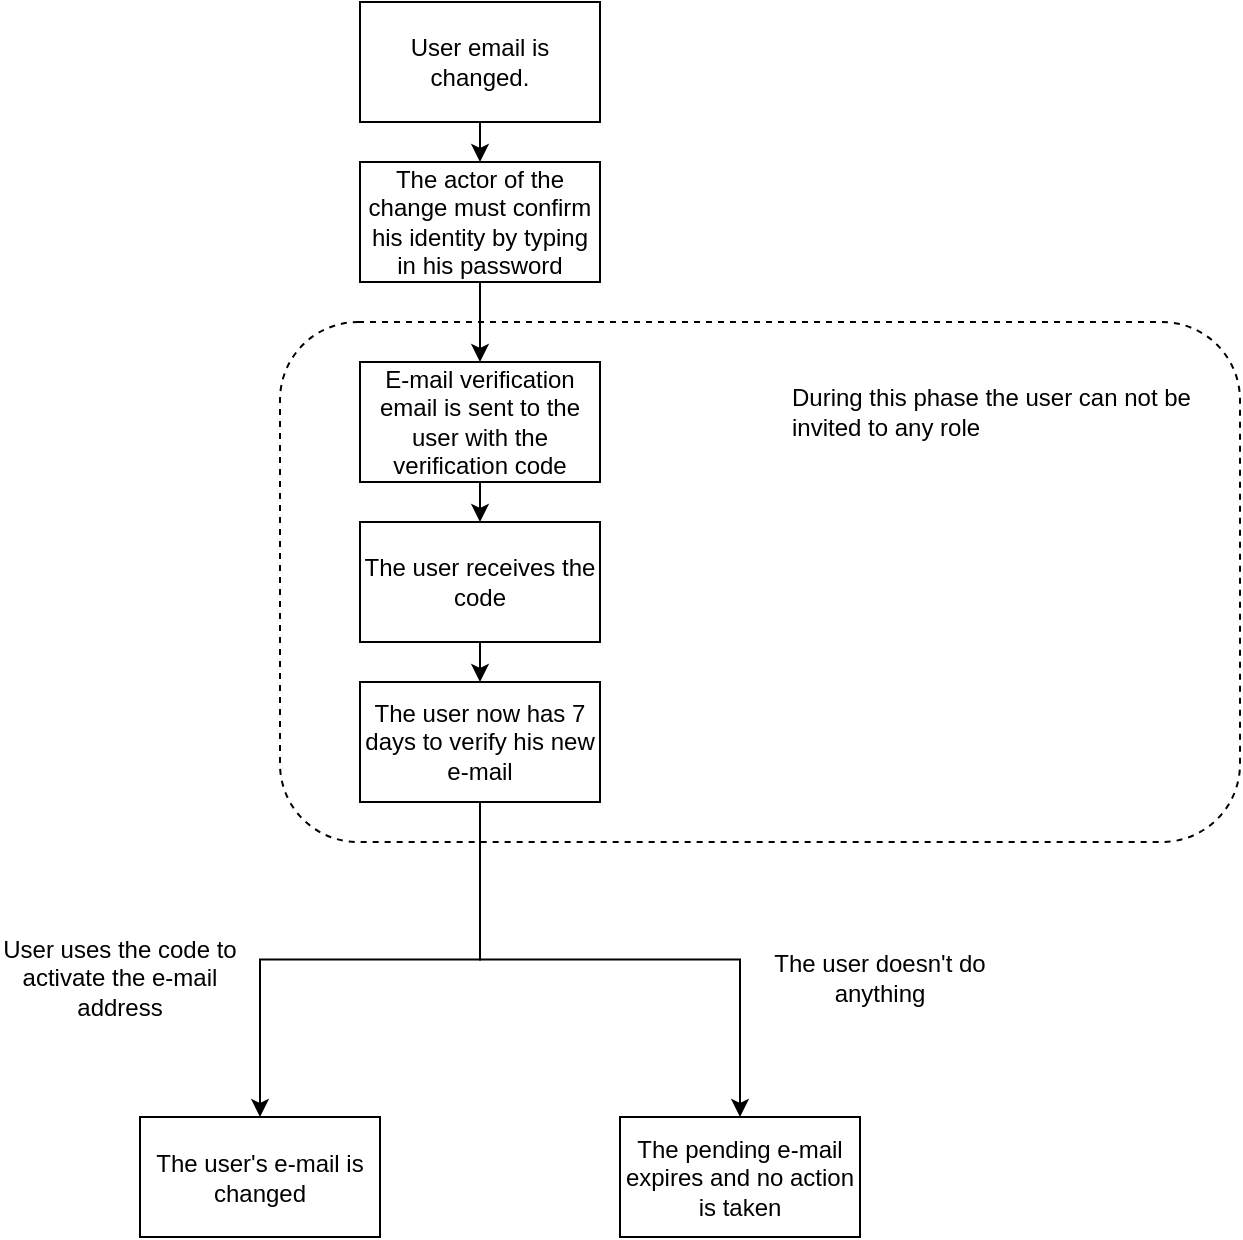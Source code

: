 <mxfile version="10.5.2" type="google"><diagram id="uqNMgptaEj7S-zhNh5nr" name="Page-1"><mxGraphModel dx="2034" dy="1122" grid="1" gridSize="10" guides="1" tooltips="1" connect="1" arrows="1" fold="1" page="1" pageScale="1" pageWidth="850" pageHeight="1100" math="0" shadow="0"><root><mxCell id="0"/><mxCell id="1" parent="0"/><mxCell id="hKb2NDctxM_wPBNHymrB-2" value="User email is changed." style="rounded=0;whiteSpace=wrap;html=1;" parent="1" vertex="1"><mxGeometry x="280" y="120" width="120" height="60" as="geometry"/></mxCell><mxCell id="hKb2NDctxM_wPBNHymrB-3" value="" style="endArrow=classic;html=1;exitX=0.5;exitY=1;exitDx=0;exitDy=0;" parent="1" source="hKb2NDctxM_wPBNHymrB-2" target="hKb2NDctxM_wPBNHymrB-4" edge="1"><mxGeometry width="50" height="50" relative="1" as="geometry"><mxPoint x="280" y="250" as="sourcePoint"/><mxPoint x="340" y="230" as="targetPoint"/></mxGeometry></mxCell><mxCell id="wkNxlPEiHQq7ZEWKHEpC-18" style="edgeStyle=orthogonalEdgeStyle;rounded=0;orthogonalLoop=1;jettySize=auto;html=1;exitX=0.5;exitY=1;exitDx=0;exitDy=0;entryX=0.5;entryY=0;entryDx=0;entryDy=0;" edge="1" parent="1" source="hKb2NDctxM_wPBNHymrB-4" target="hKb2NDctxM_wPBNHymrB-5"><mxGeometry relative="1" as="geometry"/></mxCell><mxCell id="hKb2NDctxM_wPBNHymrB-4" value="The actor of the change must confirm his identity by typing in his password" style="rounded=0;whiteSpace=wrap;html=1;" parent="1" vertex="1"><mxGeometry x="280" y="200" width="120" height="60" as="geometry"/></mxCell><mxCell id="hKb2NDctxM_wPBNHymrB-5" value="E-mail verification email is sent to the user with the verification code" style="rounded=0;whiteSpace=wrap;html=1;" parent="1" vertex="1"><mxGeometry x="280" y="300" width="120" height="60" as="geometry"/></mxCell><mxCell id="wkNxlPEiHQq7ZEWKHEpC-1" style="edgeStyle=orthogonalEdgeStyle;rounded=0;orthogonalLoop=1;jettySize=auto;html=1;" edge="1" parent="1" source="hKb2NDctxM_wPBNHymrB-8"><mxGeometry relative="1" as="geometry"><mxPoint x="340" y="460" as="targetPoint"/></mxGeometry></mxCell><mxCell id="hKb2NDctxM_wPBNHymrB-8" value="The user receives the code" style="rounded=0;whiteSpace=wrap;html=1;" parent="1" vertex="1"><mxGeometry x="280" y="380" width="120" height="60" as="geometry"/></mxCell><mxCell id="hKb2NDctxM_wPBNHymrB-9" value="" style="endArrow=classic;html=1;exitX=0.5;exitY=1;exitDx=0;exitDy=0;" parent="1" source="hKb2NDctxM_wPBNHymrB-5" target="hKb2NDctxM_wPBNHymrB-8" edge="1"><mxGeometry width="50" height="50" relative="1" as="geometry"><mxPoint x="280" y="510" as="sourcePoint"/><mxPoint x="330" y="460" as="targetPoint"/></mxGeometry></mxCell><mxCell id="wkNxlPEiHQq7ZEWKHEpC-2" value="The user's e-mail is changed" style="rounded=0;whiteSpace=wrap;html=1;" vertex="1" parent="1"><mxGeometry x="170" y="677.5" width="120" height="60" as="geometry"/></mxCell><mxCell id="wkNxlPEiHQq7ZEWKHEpC-8" value="User uses the code to activate the e-mail address" style="text;html=1;strokeColor=none;fillColor=none;align=center;verticalAlign=middle;whiteSpace=wrap;rounded=0;" vertex="1" parent="1"><mxGeometry x="100" y="572.5" width="120" height="70" as="geometry"/></mxCell><mxCell id="wkNxlPEiHQq7ZEWKHEpC-10" value="The pending e-mail expires and no action is taken" style="rounded=0;whiteSpace=wrap;html=1;fillColor=none;" vertex="1" parent="1"><mxGeometry x="410" y="677.5" width="120" height="60" as="geometry"/></mxCell><mxCell id="wkNxlPEiHQq7ZEWKHEpC-14" style="edgeStyle=orthogonalEdgeStyle;rounded=0;orthogonalLoop=1;jettySize=auto;html=1;exitX=0.5;exitY=1;exitDx=0;exitDy=0;" edge="1" parent="1" source="wkNxlPEiHQq7ZEWKHEpC-13" target="wkNxlPEiHQq7ZEWKHEpC-2"><mxGeometry relative="1" as="geometry"/></mxCell><mxCell id="wkNxlPEiHQq7ZEWKHEpC-15" style="edgeStyle=orthogonalEdgeStyle;rounded=0;orthogonalLoop=1;jettySize=auto;html=1;exitX=0.5;exitY=1;exitDx=0;exitDy=0;" edge="1" parent="1" source="wkNxlPEiHQq7ZEWKHEpC-13" target="wkNxlPEiHQq7ZEWKHEpC-10"><mxGeometry relative="1" as="geometry"/></mxCell><mxCell id="wkNxlPEiHQq7ZEWKHEpC-13" value="The user now has 7 days to verify his new e-mail" style="rounded=0;whiteSpace=wrap;html=1;fillColor=none;" vertex="1" parent="1"><mxGeometry x="280" y="460" width="120" height="60" as="geometry"/></mxCell><mxCell id="wkNxlPEiHQq7ZEWKHEpC-16" value="The user doesn't do anything" style="text;html=1;strokeColor=none;fillColor=none;align=center;verticalAlign=middle;whiteSpace=wrap;rounded=0;" vertex="1" parent="1"><mxGeometry x="480" y="577.5" width="120" height="60" as="geometry"/></mxCell><mxCell id="wkNxlPEiHQq7ZEWKHEpC-19" value="" style="rounded=1;whiteSpace=wrap;html=1;fillColor=none;dashed=1;" vertex="1" parent="1"><mxGeometry x="240" y="280" width="480" height="260" as="geometry"/></mxCell><mxCell id="wkNxlPEiHQq7ZEWKHEpC-20" value="&lt;div align=&quot;left&quot;&gt;During this phase the user can not be invited to any role&lt;br&gt;&lt;/div&gt;" style="text;html=1;strokeColor=none;fillColor=none;align=center;verticalAlign=middle;whiteSpace=wrap;rounded=0;dashed=1;" vertex="1" parent="1"><mxGeometry x="495" y="300" width="210" height="50" as="geometry"/></mxCell></root></mxGraphModel></diagram></mxfile>